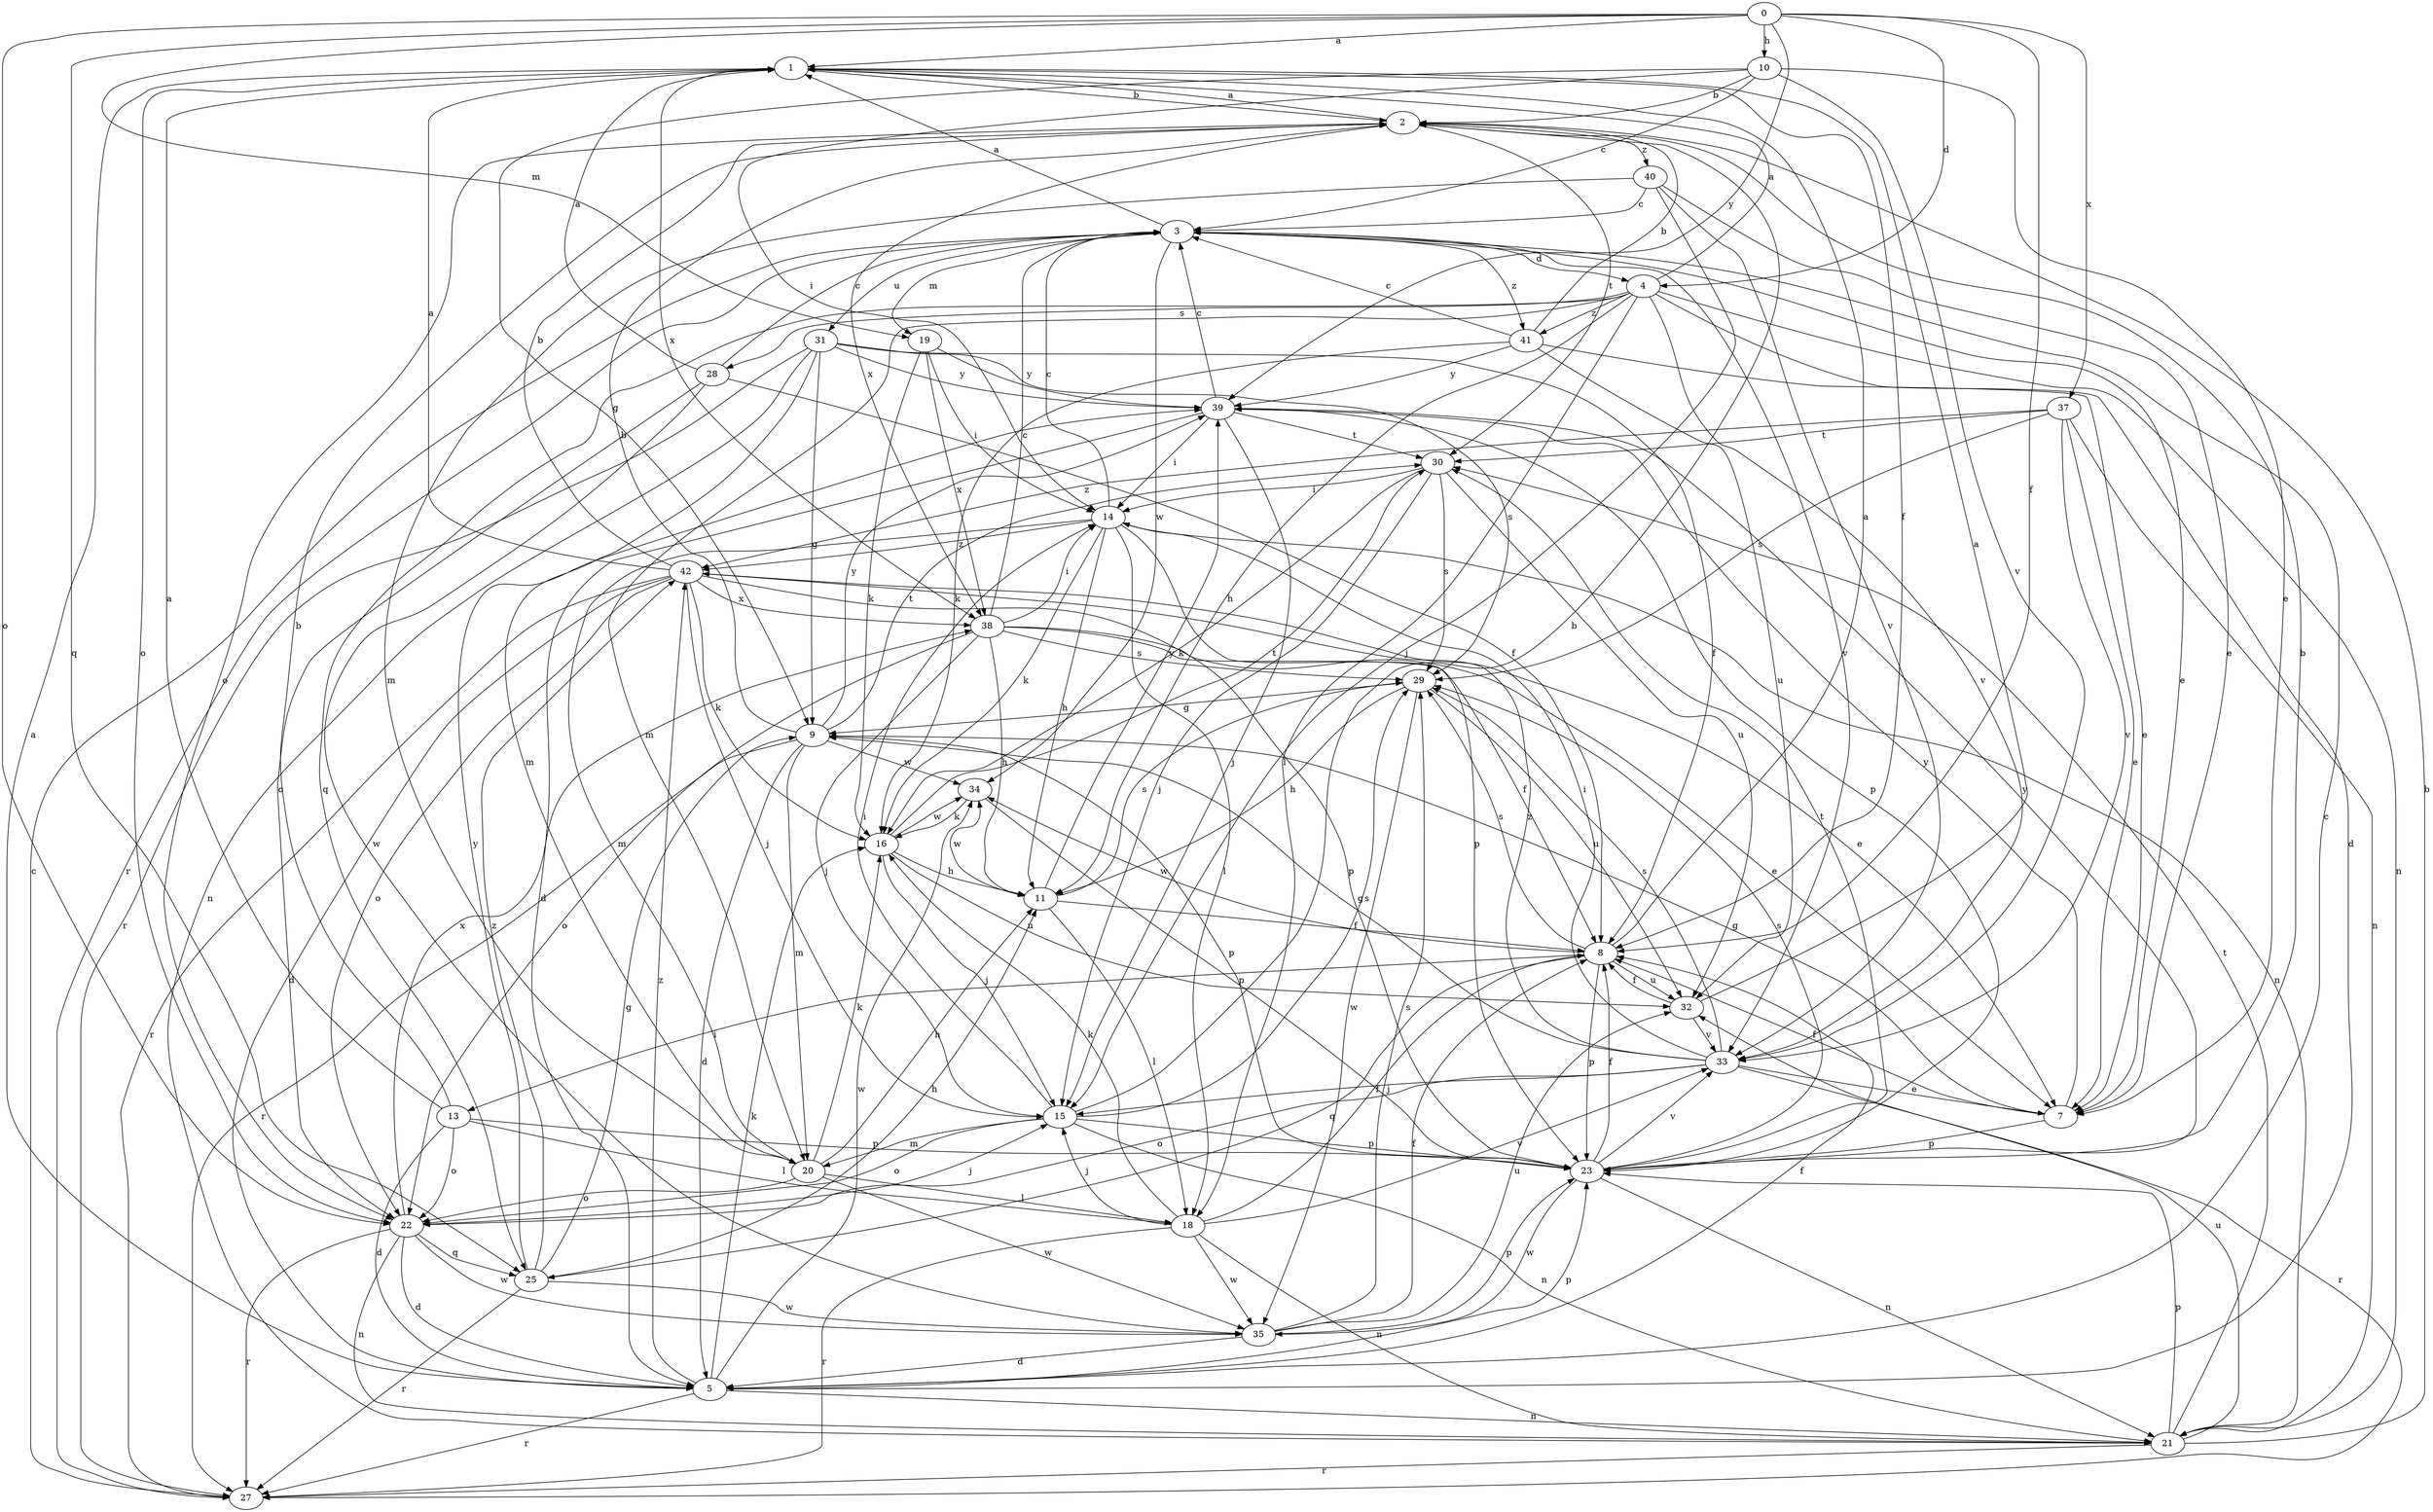 strict digraph  {
0;
1;
2;
3;
4;
5;
7;
8;
9;
10;
11;
13;
14;
15;
16;
18;
19;
20;
21;
22;
23;
25;
27;
28;
29;
30;
31;
32;
33;
34;
35;
37;
38;
39;
40;
41;
42;
0 -> 1  [label=a];
0 -> 4  [label=d];
0 -> 8  [label=f];
0 -> 10  [label=h];
0 -> 19  [label=m];
0 -> 22  [label=o];
0 -> 25  [label=q];
0 -> 37  [label=x];
0 -> 39  [label=y];
1 -> 2  [label=b];
1 -> 8  [label=f];
1 -> 22  [label=o];
1 -> 38  [label=x];
2 -> 1  [label=a];
2 -> 22  [label=o];
2 -> 30  [label=t];
2 -> 38  [label=x];
2 -> 40  [label=z];
3 -> 1  [label=a];
3 -> 4  [label=d];
3 -> 7  [label=e];
3 -> 19  [label=m];
3 -> 27  [label=r];
3 -> 31  [label=u];
3 -> 33  [label=v];
3 -> 34  [label=w];
3 -> 41  [label=z];
4 -> 1  [label=a];
4 -> 5  [label=d];
4 -> 11  [label=h];
4 -> 18  [label=l];
4 -> 20  [label=m];
4 -> 21  [label=n];
4 -> 25  [label=q];
4 -> 28  [label=s];
4 -> 33  [label=v];
4 -> 41  [label=z];
5 -> 1  [label=a];
5 -> 3  [label=c];
5 -> 8  [label=f];
5 -> 16  [label=k];
5 -> 21  [label=n];
5 -> 23  [label=p];
5 -> 27  [label=r];
5 -> 34  [label=w];
5 -> 42  [label=z];
7 -> 8  [label=f];
7 -> 9  [label=g];
7 -> 23  [label=p];
7 -> 39  [label=y];
8 -> 1  [label=a];
8 -> 13  [label=i];
8 -> 23  [label=p];
8 -> 25  [label=q];
8 -> 29  [label=s];
8 -> 32  [label=u];
8 -> 34  [label=w];
9 -> 2  [label=b];
9 -> 5  [label=d];
9 -> 20  [label=m];
9 -> 23  [label=p];
9 -> 27  [label=r];
9 -> 30  [label=t];
9 -> 34  [label=w];
9 -> 39  [label=y];
10 -> 2  [label=b];
10 -> 3  [label=c];
10 -> 7  [label=e];
10 -> 9  [label=g];
10 -> 14  [label=i];
10 -> 33  [label=v];
11 -> 8  [label=f];
11 -> 18  [label=l];
11 -> 29  [label=s];
11 -> 34  [label=w];
11 -> 39  [label=y];
13 -> 1  [label=a];
13 -> 2  [label=b];
13 -> 5  [label=d];
13 -> 18  [label=l];
13 -> 22  [label=o];
13 -> 23  [label=p];
14 -> 3  [label=c];
14 -> 11  [label=h];
14 -> 16  [label=k];
14 -> 18  [label=l];
14 -> 20  [label=m];
14 -> 21  [label=n];
14 -> 23  [label=p];
14 -> 42  [label=z];
15 -> 2  [label=b];
15 -> 14  [label=i];
15 -> 20  [label=m];
15 -> 21  [label=n];
15 -> 22  [label=o];
15 -> 23  [label=p];
15 -> 29  [label=s];
16 -> 11  [label=h];
16 -> 15  [label=j];
16 -> 30  [label=t];
16 -> 32  [label=u];
16 -> 34  [label=w];
18 -> 8  [label=f];
18 -> 15  [label=j];
18 -> 16  [label=k];
18 -> 21  [label=n];
18 -> 27  [label=r];
18 -> 33  [label=v];
18 -> 35  [label=w];
19 -> 14  [label=i];
19 -> 16  [label=k];
19 -> 38  [label=x];
19 -> 39  [label=y];
20 -> 11  [label=h];
20 -> 16  [label=k];
20 -> 18  [label=l];
20 -> 22  [label=o];
20 -> 35  [label=w];
21 -> 2  [label=b];
21 -> 23  [label=p];
21 -> 27  [label=r];
21 -> 30  [label=t];
21 -> 32  [label=u];
22 -> 5  [label=d];
22 -> 15  [label=j];
22 -> 21  [label=n];
22 -> 25  [label=q];
22 -> 27  [label=r];
22 -> 35  [label=w];
22 -> 38  [label=x];
23 -> 2  [label=b];
23 -> 8  [label=f];
23 -> 21  [label=n];
23 -> 29  [label=s];
23 -> 30  [label=t];
23 -> 33  [label=v];
23 -> 35  [label=w];
23 -> 39  [label=y];
25 -> 9  [label=g];
25 -> 11  [label=h];
25 -> 27  [label=r];
25 -> 35  [label=w];
25 -> 39  [label=y];
25 -> 42  [label=z];
27 -> 3  [label=c];
28 -> 1  [label=a];
28 -> 3  [label=c];
28 -> 8  [label=f];
28 -> 22  [label=o];
28 -> 35  [label=w];
29 -> 9  [label=g];
29 -> 11  [label=h];
29 -> 32  [label=u];
29 -> 35  [label=w];
30 -> 14  [label=i];
30 -> 15  [label=j];
30 -> 16  [label=k];
30 -> 29  [label=s];
30 -> 32  [label=u];
31 -> 8  [label=f];
31 -> 9  [label=g];
31 -> 20  [label=m];
31 -> 21  [label=n];
31 -> 27  [label=r];
31 -> 29  [label=s];
31 -> 39  [label=y];
32 -> 1  [label=a];
32 -> 8  [label=f];
32 -> 33  [label=v];
33 -> 7  [label=e];
33 -> 9  [label=g];
33 -> 14  [label=i];
33 -> 15  [label=j];
33 -> 22  [label=o];
33 -> 27  [label=r];
33 -> 29  [label=s];
33 -> 42  [label=z];
34 -> 16  [label=k];
34 -> 23  [label=p];
35 -> 5  [label=d];
35 -> 8  [label=f];
35 -> 23  [label=p];
35 -> 29  [label=s];
35 -> 32  [label=u];
37 -> 7  [label=e];
37 -> 21  [label=n];
37 -> 29  [label=s];
37 -> 30  [label=t];
37 -> 33  [label=v];
37 -> 42  [label=z];
38 -> 3  [label=c];
38 -> 7  [label=e];
38 -> 8  [label=f];
38 -> 11  [label=h];
38 -> 14  [label=i];
38 -> 15  [label=j];
38 -> 22  [label=o];
38 -> 29  [label=s];
39 -> 3  [label=c];
39 -> 5  [label=d];
39 -> 14  [label=i];
39 -> 15  [label=j];
39 -> 23  [label=p];
39 -> 30  [label=t];
40 -> 3  [label=c];
40 -> 7  [label=e];
40 -> 15  [label=j];
40 -> 20  [label=m];
40 -> 33  [label=v];
41 -> 2  [label=b];
41 -> 3  [label=c];
41 -> 7  [label=e];
41 -> 16  [label=k];
41 -> 32  [label=u];
41 -> 39  [label=y];
42 -> 1  [label=a];
42 -> 2  [label=b];
42 -> 5  [label=d];
42 -> 7  [label=e];
42 -> 15  [label=j];
42 -> 16  [label=k];
42 -> 22  [label=o];
42 -> 23  [label=p];
42 -> 27  [label=r];
42 -> 38  [label=x];
}
